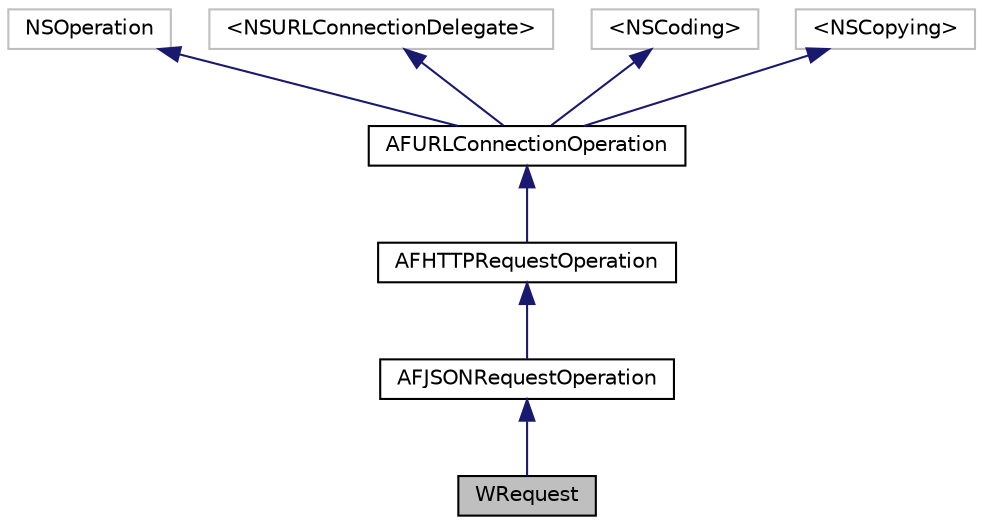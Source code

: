digraph "WRequest"
{
  edge [fontname="Helvetica",fontsize="10",labelfontname="Helvetica",labelfontsize="10"];
  node [fontname="Helvetica",fontsize="10",shape=record];
  Node1 [label="WRequest",height=0.2,width=0.4,color="black", fillcolor="grey75", style="filled" fontcolor="black"];
  Node2 -> Node1 [dir="back",color="midnightblue",fontsize="10",style="solid",fontname="Helvetica"];
  Node2 [label="AFJSONRequestOperation",height=0.2,width=0.4,color="black", fillcolor="white", style="filled",URL="$interface_a_f_j_s_o_n_request_operation.html"];
  Node3 -> Node2 [dir="back",color="midnightblue",fontsize="10",style="solid",fontname="Helvetica"];
  Node3 [label="AFHTTPRequestOperation",height=0.2,width=0.4,color="black", fillcolor="white", style="filled",URL="$interface_a_f_h_t_t_p_request_operation.html"];
  Node4 -> Node3 [dir="back",color="midnightblue",fontsize="10",style="solid",fontname="Helvetica"];
  Node4 [label="AFURLConnectionOperation",height=0.2,width=0.4,color="black", fillcolor="white", style="filled",URL="$interface_a_f_u_r_l_connection_operation.html"];
  Node5 -> Node4 [dir="back",color="midnightblue",fontsize="10",style="solid",fontname="Helvetica"];
  Node5 [label="NSOperation",height=0.2,width=0.4,color="grey75", fillcolor="white", style="filled"];
  Node6 -> Node4 [dir="back",color="midnightblue",fontsize="10",style="solid",fontname="Helvetica"];
  Node6 [label="\<NSURLConnectionDelegate\>",height=0.2,width=0.4,color="grey75", fillcolor="white", style="filled"];
  Node7 -> Node4 [dir="back",color="midnightblue",fontsize="10",style="solid",fontname="Helvetica"];
  Node7 [label="\<NSCoding\>",height=0.2,width=0.4,color="grey75", fillcolor="white", style="filled"];
  Node8 -> Node4 [dir="back",color="midnightblue",fontsize="10",style="solid",fontname="Helvetica"];
  Node8 [label="\<NSCopying\>",height=0.2,width=0.4,color="grey75", fillcolor="white", style="filled"];
}
